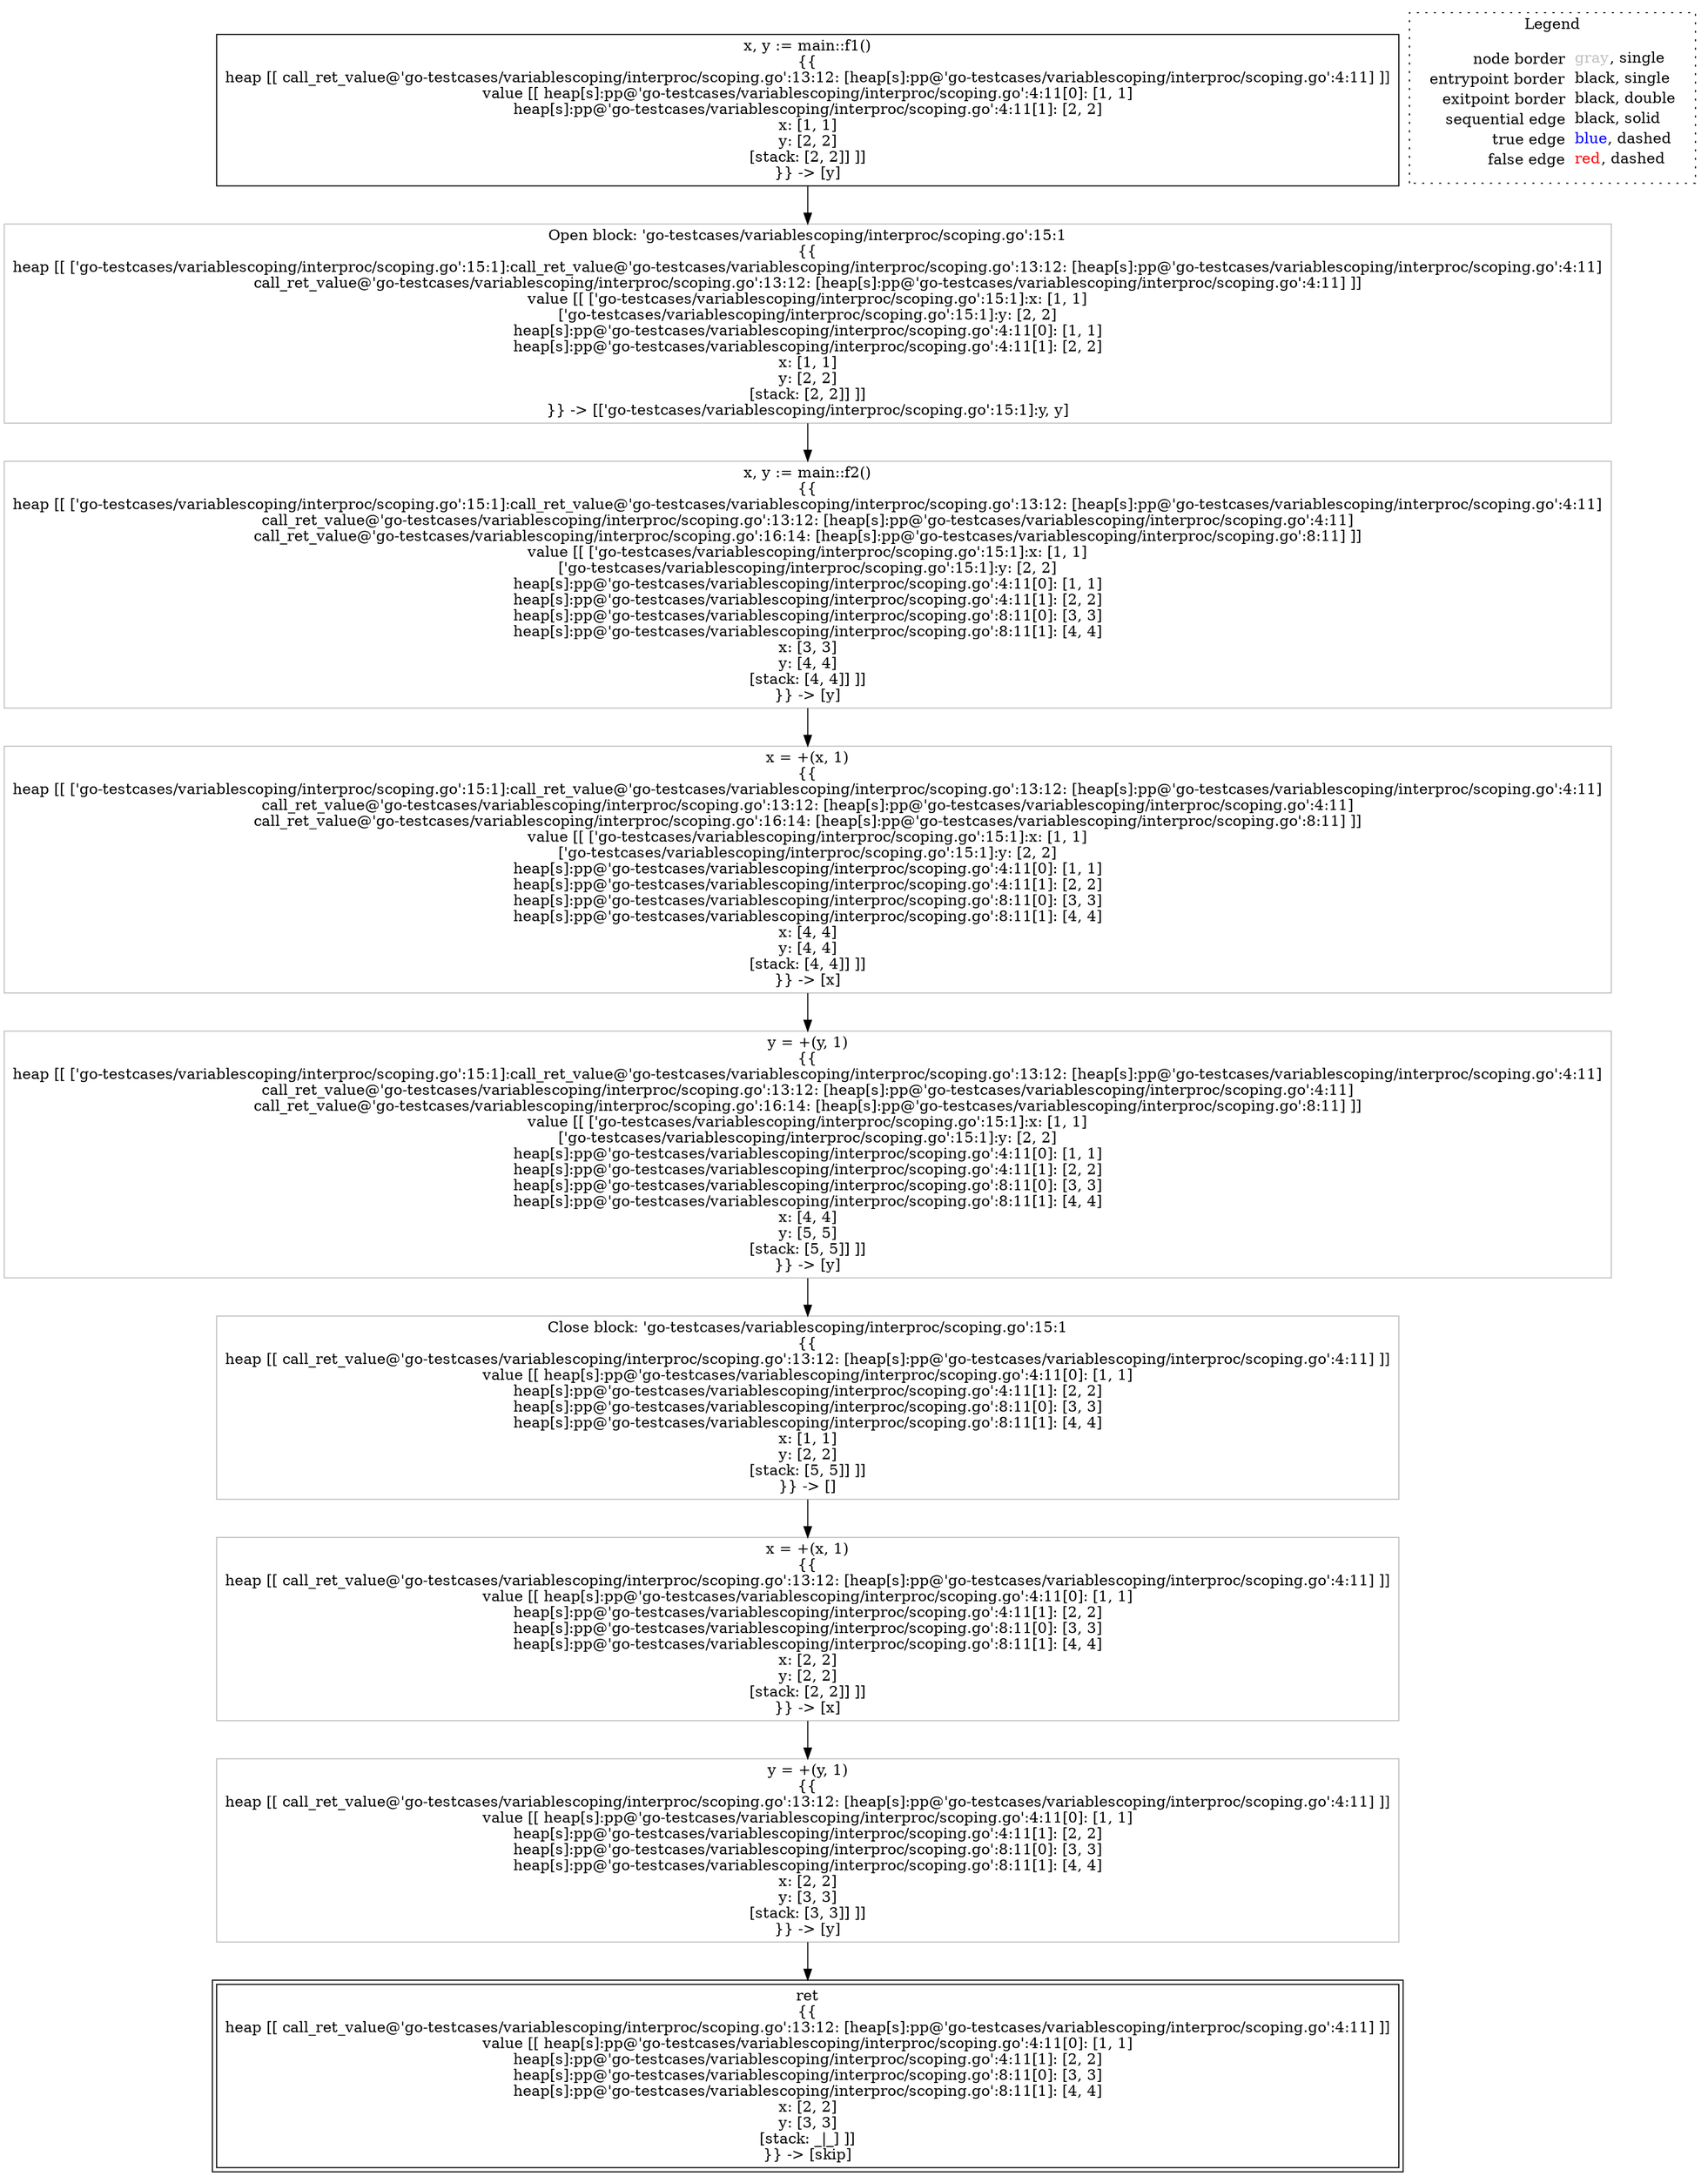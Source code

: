 digraph {
	"node0" [shape="rect",color="black",label=<x, y := main::f1()<BR/>{{<BR/>heap [[ call_ret_value@'go-testcases/variablescoping/interproc/scoping.go':13:12: [heap[s]:pp@'go-testcases/variablescoping/interproc/scoping.go':4:11] ]]<BR/>value [[ heap[s]:pp@'go-testcases/variablescoping/interproc/scoping.go':4:11[0]: [1, 1]<BR/>heap[s]:pp@'go-testcases/variablescoping/interproc/scoping.go':4:11[1]: [2, 2]<BR/>x: [1, 1]<BR/>y: [2, 2]<BR/>[stack: [2, 2]] ]]<BR/>}} -&gt; [y]>];
	"node1" [shape="rect",color="gray",label=<Open block: 'go-testcases/variablescoping/interproc/scoping.go':15:1<BR/>{{<BR/>heap [[ ['go-testcases/variablescoping/interproc/scoping.go':15:1]:call_ret_value@'go-testcases/variablescoping/interproc/scoping.go':13:12: [heap[s]:pp@'go-testcases/variablescoping/interproc/scoping.go':4:11]<BR/>call_ret_value@'go-testcases/variablescoping/interproc/scoping.go':13:12: [heap[s]:pp@'go-testcases/variablescoping/interproc/scoping.go':4:11] ]]<BR/>value [[ ['go-testcases/variablescoping/interproc/scoping.go':15:1]:x: [1, 1]<BR/>['go-testcases/variablescoping/interproc/scoping.go':15:1]:y: [2, 2]<BR/>heap[s]:pp@'go-testcases/variablescoping/interproc/scoping.go':4:11[0]: [1, 1]<BR/>heap[s]:pp@'go-testcases/variablescoping/interproc/scoping.go':4:11[1]: [2, 2]<BR/>x: [1, 1]<BR/>y: [2, 2]<BR/>[stack: [2, 2]] ]]<BR/>}} -&gt; [['go-testcases/variablescoping/interproc/scoping.go':15:1]:y, y]>];
	"node2" [shape="rect",color="gray",label=<y = +(y, 1)<BR/>{{<BR/>heap [[ call_ret_value@'go-testcases/variablescoping/interproc/scoping.go':13:12: [heap[s]:pp@'go-testcases/variablescoping/interproc/scoping.go':4:11] ]]<BR/>value [[ heap[s]:pp@'go-testcases/variablescoping/interproc/scoping.go':4:11[0]: [1, 1]<BR/>heap[s]:pp@'go-testcases/variablescoping/interproc/scoping.go':4:11[1]: [2, 2]<BR/>heap[s]:pp@'go-testcases/variablescoping/interproc/scoping.go':8:11[0]: [3, 3]<BR/>heap[s]:pp@'go-testcases/variablescoping/interproc/scoping.go':8:11[1]: [4, 4]<BR/>x: [2, 2]<BR/>y: [3, 3]<BR/>[stack: [3, 3]] ]]<BR/>}} -&gt; [y]>];
	"node3" [shape="rect",color="gray",label=<x, y := main::f2()<BR/>{{<BR/>heap [[ ['go-testcases/variablescoping/interproc/scoping.go':15:1]:call_ret_value@'go-testcases/variablescoping/interproc/scoping.go':13:12: [heap[s]:pp@'go-testcases/variablescoping/interproc/scoping.go':4:11]<BR/>call_ret_value@'go-testcases/variablescoping/interproc/scoping.go':13:12: [heap[s]:pp@'go-testcases/variablescoping/interproc/scoping.go':4:11]<BR/>call_ret_value@'go-testcases/variablescoping/interproc/scoping.go':16:14: [heap[s]:pp@'go-testcases/variablescoping/interproc/scoping.go':8:11] ]]<BR/>value [[ ['go-testcases/variablescoping/interproc/scoping.go':15:1]:x: [1, 1]<BR/>['go-testcases/variablescoping/interproc/scoping.go':15:1]:y: [2, 2]<BR/>heap[s]:pp@'go-testcases/variablescoping/interproc/scoping.go':4:11[0]: [1, 1]<BR/>heap[s]:pp@'go-testcases/variablescoping/interproc/scoping.go':4:11[1]: [2, 2]<BR/>heap[s]:pp@'go-testcases/variablescoping/interproc/scoping.go':8:11[0]: [3, 3]<BR/>heap[s]:pp@'go-testcases/variablescoping/interproc/scoping.go':8:11[1]: [4, 4]<BR/>x: [3, 3]<BR/>y: [4, 4]<BR/>[stack: [4, 4]] ]]<BR/>}} -&gt; [y]>];
	"node4" [shape="rect",color="gray",label=<Close block: 'go-testcases/variablescoping/interproc/scoping.go':15:1<BR/>{{<BR/>heap [[ call_ret_value@'go-testcases/variablescoping/interproc/scoping.go':13:12: [heap[s]:pp@'go-testcases/variablescoping/interproc/scoping.go':4:11] ]]<BR/>value [[ heap[s]:pp@'go-testcases/variablescoping/interproc/scoping.go':4:11[0]: [1, 1]<BR/>heap[s]:pp@'go-testcases/variablescoping/interproc/scoping.go':4:11[1]: [2, 2]<BR/>heap[s]:pp@'go-testcases/variablescoping/interproc/scoping.go':8:11[0]: [3, 3]<BR/>heap[s]:pp@'go-testcases/variablescoping/interproc/scoping.go':8:11[1]: [4, 4]<BR/>x: [1, 1]<BR/>y: [2, 2]<BR/>[stack: [5, 5]] ]]<BR/>}} -&gt; []>];
	"node5" [shape="rect",color="black",peripheries="2",label=<ret<BR/>{{<BR/>heap [[ call_ret_value@'go-testcases/variablescoping/interproc/scoping.go':13:12: [heap[s]:pp@'go-testcases/variablescoping/interproc/scoping.go':4:11] ]]<BR/>value [[ heap[s]:pp@'go-testcases/variablescoping/interproc/scoping.go':4:11[0]: [1, 1]<BR/>heap[s]:pp@'go-testcases/variablescoping/interproc/scoping.go':4:11[1]: [2, 2]<BR/>heap[s]:pp@'go-testcases/variablescoping/interproc/scoping.go':8:11[0]: [3, 3]<BR/>heap[s]:pp@'go-testcases/variablescoping/interproc/scoping.go':8:11[1]: [4, 4]<BR/>x: [2, 2]<BR/>y: [3, 3]<BR/>[stack: _|_] ]]<BR/>}} -&gt; [skip]>];
	"node6" [shape="rect",color="gray",label=<x = +(x, 1)<BR/>{{<BR/>heap [[ call_ret_value@'go-testcases/variablescoping/interproc/scoping.go':13:12: [heap[s]:pp@'go-testcases/variablescoping/interproc/scoping.go':4:11] ]]<BR/>value [[ heap[s]:pp@'go-testcases/variablescoping/interproc/scoping.go':4:11[0]: [1, 1]<BR/>heap[s]:pp@'go-testcases/variablescoping/interproc/scoping.go':4:11[1]: [2, 2]<BR/>heap[s]:pp@'go-testcases/variablescoping/interproc/scoping.go':8:11[0]: [3, 3]<BR/>heap[s]:pp@'go-testcases/variablescoping/interproc/scoping.go':8:11[1]: [4, 4]<BR/>x: [2, 2]<BR/>y: [2, 2]<BR/>[stack: [2, 2]] ]]<BR/>}} -&gt; [x]>];
	"node7" [shape="rect",color="gray",label=<y = +(y, 1)<BR/>{{<BR/>heap [[ ['go-testcases/variablescoping/interproc/scoping.go':15:1]:call_ret_value@'go-testcases/variablescoping/interproc/scoping.go':13:12: [heap[s]:pp@'go-testcases/variablescoping/interproc/scoping.go':4:11]<BR/>call_ret_value@'go-testcases/variablescoping/interproc/scoping.go':13:12: [heap[s]:pp@'go-testcases/variablescoping/interproc/scoping.go':4:11]<BR/>call_ret_value@'go-testcases/variablescoping/interproc/scoping.go':16:14: [heap[s]:pp@'go-testcases/variablescoping/interproc/scoping.go':8:11] ]]<BR/>value [[ ['go-testcases/variablescoping/interproc/scoping.go':15:1]:x: [1, 1]<BR/>['go-testcases/variablescoping/interproc/scoping.go':15:1]:y: [2, 2]<BR/>heap[s]:pp@'go-testcases/variablescoping/interproc/scoping.go':4:11[0]: [1, 1]<BR/>heap[s]:pp@'go-testcases/variablescoping/interproc/scoping.go':4:11[1]: [2, 2]<BR/>heap[s]:pp@'go-testcases/variablescoping/interproc/scoping.go':8:11[0]: [3, 3]<BR/>heap[s]:pp@'go-testcases/variablescoping/interproc/scoping.go':8:11[1]: [4, 4]<BR/>x: [4, 4]<BR/>y: [5, 5]<BR/>[stack: [5, 5]] ]]<BR/>}} -&gt; [y]>];
	"node8" [shape="rect",color="gray",label=<x = +(x, 1)<BR/>{{<BR/>heap [[ ['go-testcases/variablescoping/interproc/scoping.go':15:1]:call_ret_value@'go-testcases/variablescoping/interproc/scoping.go':13:12: [heap[s]:pp@'go-testcases/variablescoping/interproc/scoping.go':4:11]<BR/>call_ret_value@'go-testcases/variablescoping/interproc/scoping.go':13:12: [heap[s]:pp@'go-testcases/variablescoping/interproc/scoping.go':4:11]<BR/>call_ret_value@'go-testcases/variablescoping/interproc/scoping.go':16:14: [heap[s]:pp@'go-testcases/variablescoping/interproc/scoping.go':8:11] ]]<BR/>value [[ ['go-testcases/variablescoping/interproc/scoping.go':15:1]:x: [1, 1]<BR/>['go-testcases/variablescoping/interproc/scoping.go':15:1]:y: [2, 2]<BR/>heap[s]:pp@'go-testcases/variablescoping/interproc/scoping.go':4:11[0]: [1, 1]<BR/>heap[s]:pp@'go-testcases/variablescoping/interproc/scoping.go':4:11[1]: [2, 2]<BR/>heap[s]:pp@'go-testcases/variablescoping/interproc/scoping.go':8:11[0]: [3, 3]<BR/>heap[s]:pp@'go-testcases/variablescoping/interproc/scoping.go':8:11[1]: [4, 4]<BR/>x: [4, 4]<BR/>y: [4, 4]<BR/>[stack: [4, 4]] ]]<BR/>}} -&gt; [x]>];
	"node1" -> "node3" [color="black"];
	"node2" -> "node5" [color="black"];
	"node0" -> "node1" [color="black"];
	"node3" -> "node8" [color="black"];
	"node4" -> "node6" [color="black"];
	"node6" -> "node2" [color="black"];
	"node7" -> "node4" [color="black"];
	"node8" -> "node7" [color="black"];
subgraph cluster_legend {
	label="Legend";
	style=dotted;
	node [shape=plaintext];
	"legend" [label=<<table border="0" cellpadding="2" cellspacing="0" cellborder="0"><tr><td align="right">node border&nbsp;</td><td align="left"><font color="gray">gray</font>, single</td></tr><tr><td align="right">entrypoint border&nbsp;</td><td align="left"><font color="black">black</font>, single</td></tr><tr><td align="right">exitpoint border&nbsp;</td><td align="left"><font color="black">black</font>, double</td></tr><tr><td align="right">sequential edge&nbsp;</td><td align="left"><font color="black">black</font>, solid</td></tr><tr><td align="right">true edge&nbsp;</td><td align="left"><font color="blue">blue</font>, dashed</td></tr><tr><td align="right">false edge&nbsp;</td><td align="left"><font color="red">red</font>, dashed</td></tr></table>>];
}

}
